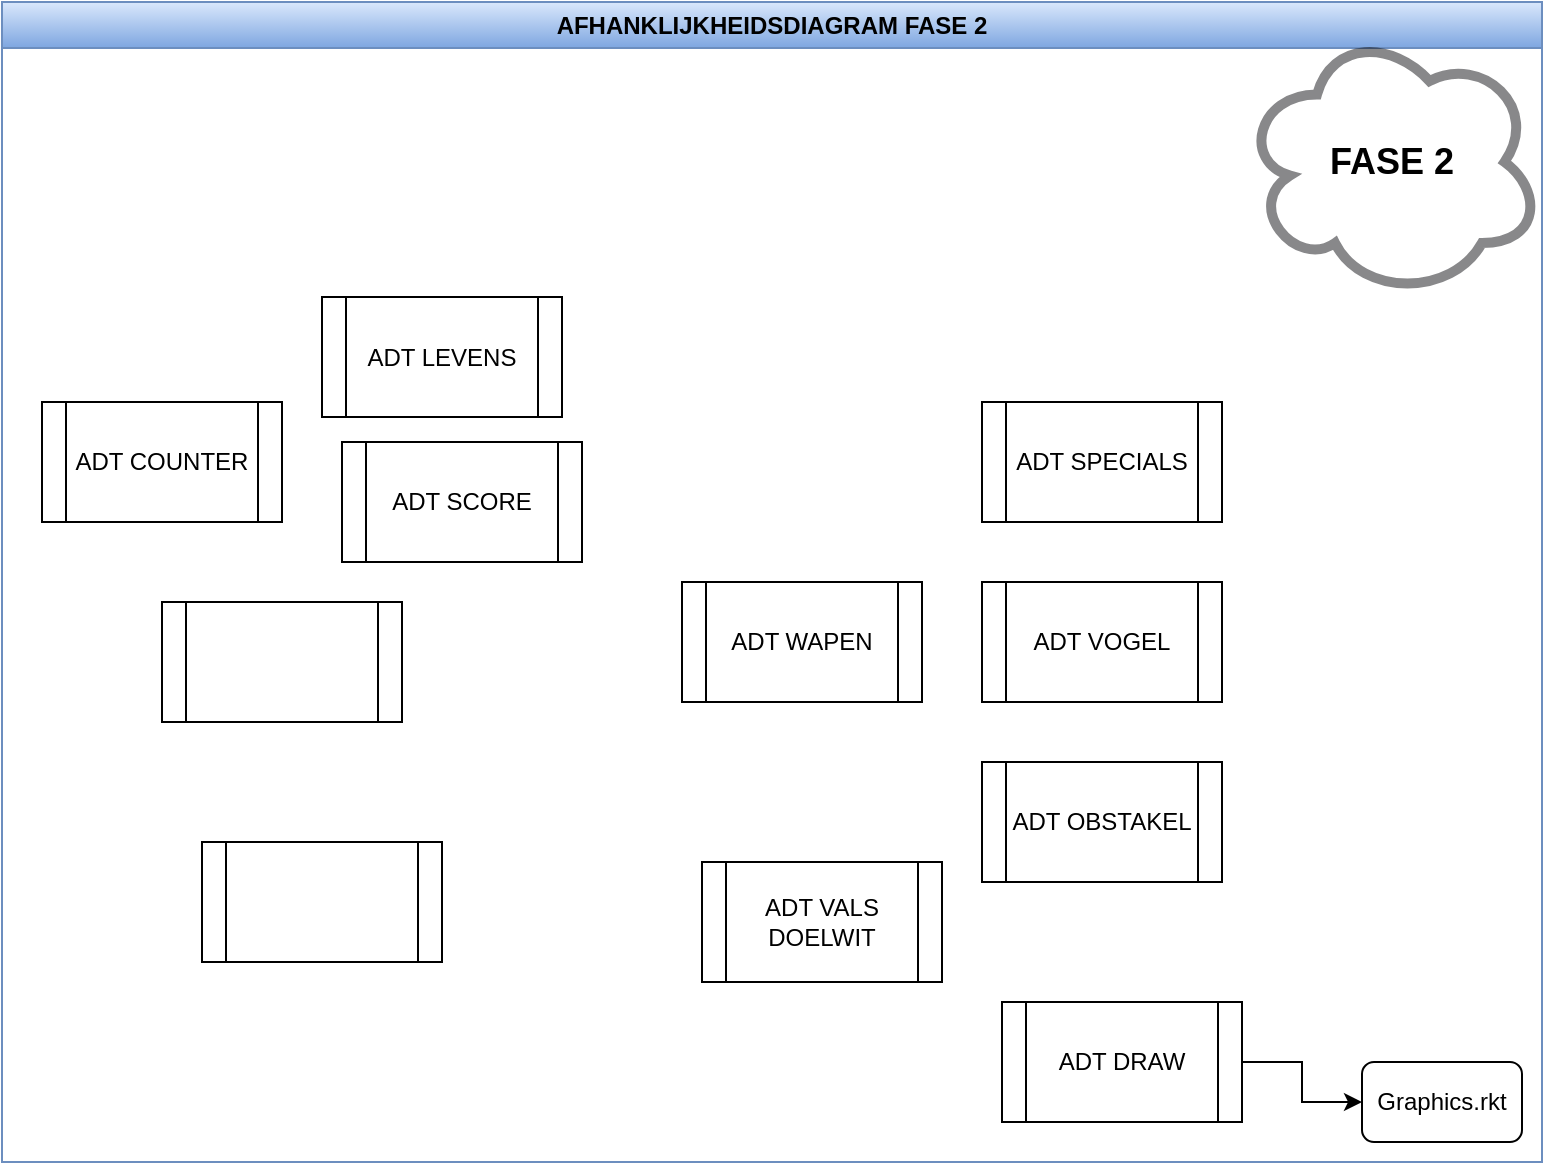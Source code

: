 <mxfile version="22.1.11" type="github" pages="2">
  <diagram name="Pagina-1" id="3VgwT4d1sN5d7LAZcnyk">
    <mxGraphModel dx="1249" dy="573" grid="1" gridSize="10" guides="1" tooltips="1" connect="1" arrows="1" fold="1" page="1" pageScale="1" pageWidth="827" pageHeight="1169" math="0" shadow="0">
      <root>
        <mxCell id="0" />
        <mxCell id="1" parent="0" />
        <mxCell id="8IUrwJQtf-y_JQxDcR_B-1" value="AFHANKLIJKHEIDSDIAGRAM FASE 2" style="swimlane;whiteSpace=wrap;html=1;fillColor=#dae8fc;strokeColor=#6c8ebf;gradientColor=#7ea6e0;" parent="1" vertex="1">
          <mxGeometry x="40" y="30" width="770" height="580" as="geometry" />
        </mxCell>
        <mxCell id="TyI3Pae20dIUahggGtqJ-1" value="ADT WAPEN" style="shape=process;whiteSpace=wrap;html=1;backgroundOutline=1;" parent="8IUrwJQtf-y_JQxDcR_B-1" vertex="1">
          <mxGeometry x="340" y="290" width="120" height="60" as="geometry" />
        </mxCell>
        <mxCell id="a31tlvab4I7pxM7vI5PW-2" style="edgeStyle=orthogonalEdgeStyle;rounded=0;orthogonalLoop=1;jettySize=auto;html=1;exitX=1;exitY=0.5;exitDx=0;exitDy=0;entryX=0;entryY=0.5;entryDx=0;entryDy=0;" parent="8IUrwJQtf-y_JQxDcR_B-1" source="TyI3Pae20dIUahggGtqJ-3" target="TyI3Pae20dIUahggGtqJ-4" edge="1">
          <mxGeometry relative="1" as="geometry" />
        </mxCell>
        <mxCell id="TyI3Pae20dIUahggGtqJ-3" value="ADT DRAW" style="shape=process;whiteSpace=wrap;html=1;backgroundOutline=1;" parent="8IUrwJQtf-y_JQxDcR_B-1" vertex="1">
          <mxGeometry x="500" y="500" width="120" height="60" as="geometry" />
        </mxCell>
        <mxCell id="TyI3Pae20dIUahggGtqJ-4" value="Graphics.rkt" style="rounded=1;whiteSpace=wrap;html=1;" parent="8IUrwJQtf-y_JQxDcR_B-1" vertex="1">
          <mxGeometry x="680" y="530" width="80" height="40" as="geometry" />
        </mxCell>
        <mxCell id="TyI3Pae20dIUahggGtqJ-6" value="ADT VALS DOELWIT" style="shape=process;whiteSpace=wrap;html=1;backgroundOutline=1;" parent="8IUrwJQtf-y_JQxDcR_B-1" vertex="1">
          <mxGeometry x="350" y="430" width="120" height="60" as="geometry" />
        </mxCell>
        <mxCell id="TyI3Pae20dIUahggGtqJ-7" value="ADT SPECIALS" style="shape=process;whiteSpace=wrap;html=1;backgroundOutline=1;" parent="8IUrwJQtf-y_JQxDcR_B-1" vertex="1">
          <mxGeometry x="490" y="200" width="120" height="60" as="geometry" />
        </mxCell>
        <mxCell id="TyI3Pae20dIUahggGtqJ-10" value="&lt;h2&gt;FASE 2&lt;/h2&gt;" style="ellipse;shape=cloud;whiteSpace=wrap;html=1;opacity=50;strokeWidth=5;strokeColor=#131316;gradientColor=none;fillColor=none;" parent="8IUrwJQtf-y_JQxDcR_B-1" vertex="1">
          <mxGeometry x="620" y="12.5" width="150" height="135" as="geometry" />
        </mxCell>
        <mxCell id="TyI3Pae20dIUahggGtqJ-2" value="ADT VOGEL" style="shape=process;whiteSpace=wrap;html=1;backgroundOutline=1;" parent="8IUrwJQtf-y_JQxDcR_B-1" vertex="1">
          <mxGeometry x="490" y="290" width="120" height="60" as="geometry" />
        </mxCell>
        <mxCell id="TyI3Pae20dIUahggGtqJ-5" value="ADT OBSTAKEL" style="shape=process;whiteSpace=wrap;html=1;backgroundOutline=1;" parent="8IUrwJQtf-y_JQxDcR_B-1" vertex="1">
          <mxGeometry x="490" y="380" width="120" height="60" as="geometry" />
        </mxCell>
        <mxCell id="a31tlvab4I7pxM7vI5PW-4" value="ADT COUNTER" style="shape=process;whiteSpace=wrap;html=1;backgroundOutline=1;" parent="8IUrwJQtf-y_JQxDcR_B-1" vertex="1">
          <mxGeometry x="20" y="200" width="120" height="60" as="geometry" />
        </mxCell>
        <mxCell id="a31tlvab4I7pxM7vI5PW-6" value="ADT LEVENS" style="shape=process;whiteSpace=wrap;html=1;backgroundOutline=1;" parent="8IUrwJQtf-y_JQxDcR_B-1" vertex="1">
          <mxGeometry x="160" y="147.5" width="120" height="60" as="geometry" />
        </mxCell>
        <mxCell id="a31tlvab4I7pxM7vI5PW-7" value="ADT SCORE" style="shape=process;whiteSpace=wrap;html=1;backgroundOutline=1;" parent="8IUrwJQtf-y_JQxDcR_B-1" vertex="1">
          <mxGeometry x="170" y="220" width="120" height="60" as="geometry" />
        </mxCell>
        <mxCell id="a31tlvab4I7pxM7vI5PW-5" value="" style="shape=process;whiteSpace=wrap;html=1;backgroundOutline=1;" parent="8IUrwJQtf-y_JQxDcR_B-1" vertex="1">
          <mxGeometry x="100" y="420" width="120" height="60" as="geometry" />
        </mxCell>
        <mxCell id="a31tlvab4I7pxM7vI5PW-3" value="" style="shape=process;whiteSpace=wrap;html=1;backgroundOutline=1;" parent="8IUrwJQtf-y_JQxDcR_B-1" vertex="1">
          <mxGeometry x="80" y="300" width="120" height="60" as="geometry" />
        </mxCell>
      </root>
    </mxGraphModel>
  </diagram>
  <diagram id="1qsficzL-adU_HedxZPo" name="Pagina-2">
    <mxGraphModel dx="1009" dy="623" grid="1" gridSize="10" guides="1" tooltips="1" connect="1" arrows="1" fold="1" page="1" pageScale="1" pageWidth="827" pageHeight="1169" math="0" shadow="0">
      <root>
        <mxCell id="0" />
        <mxCell id="1" parent="0" />
      </root>
    </mxGraphModel>
  </diagram>
</mxfile>
